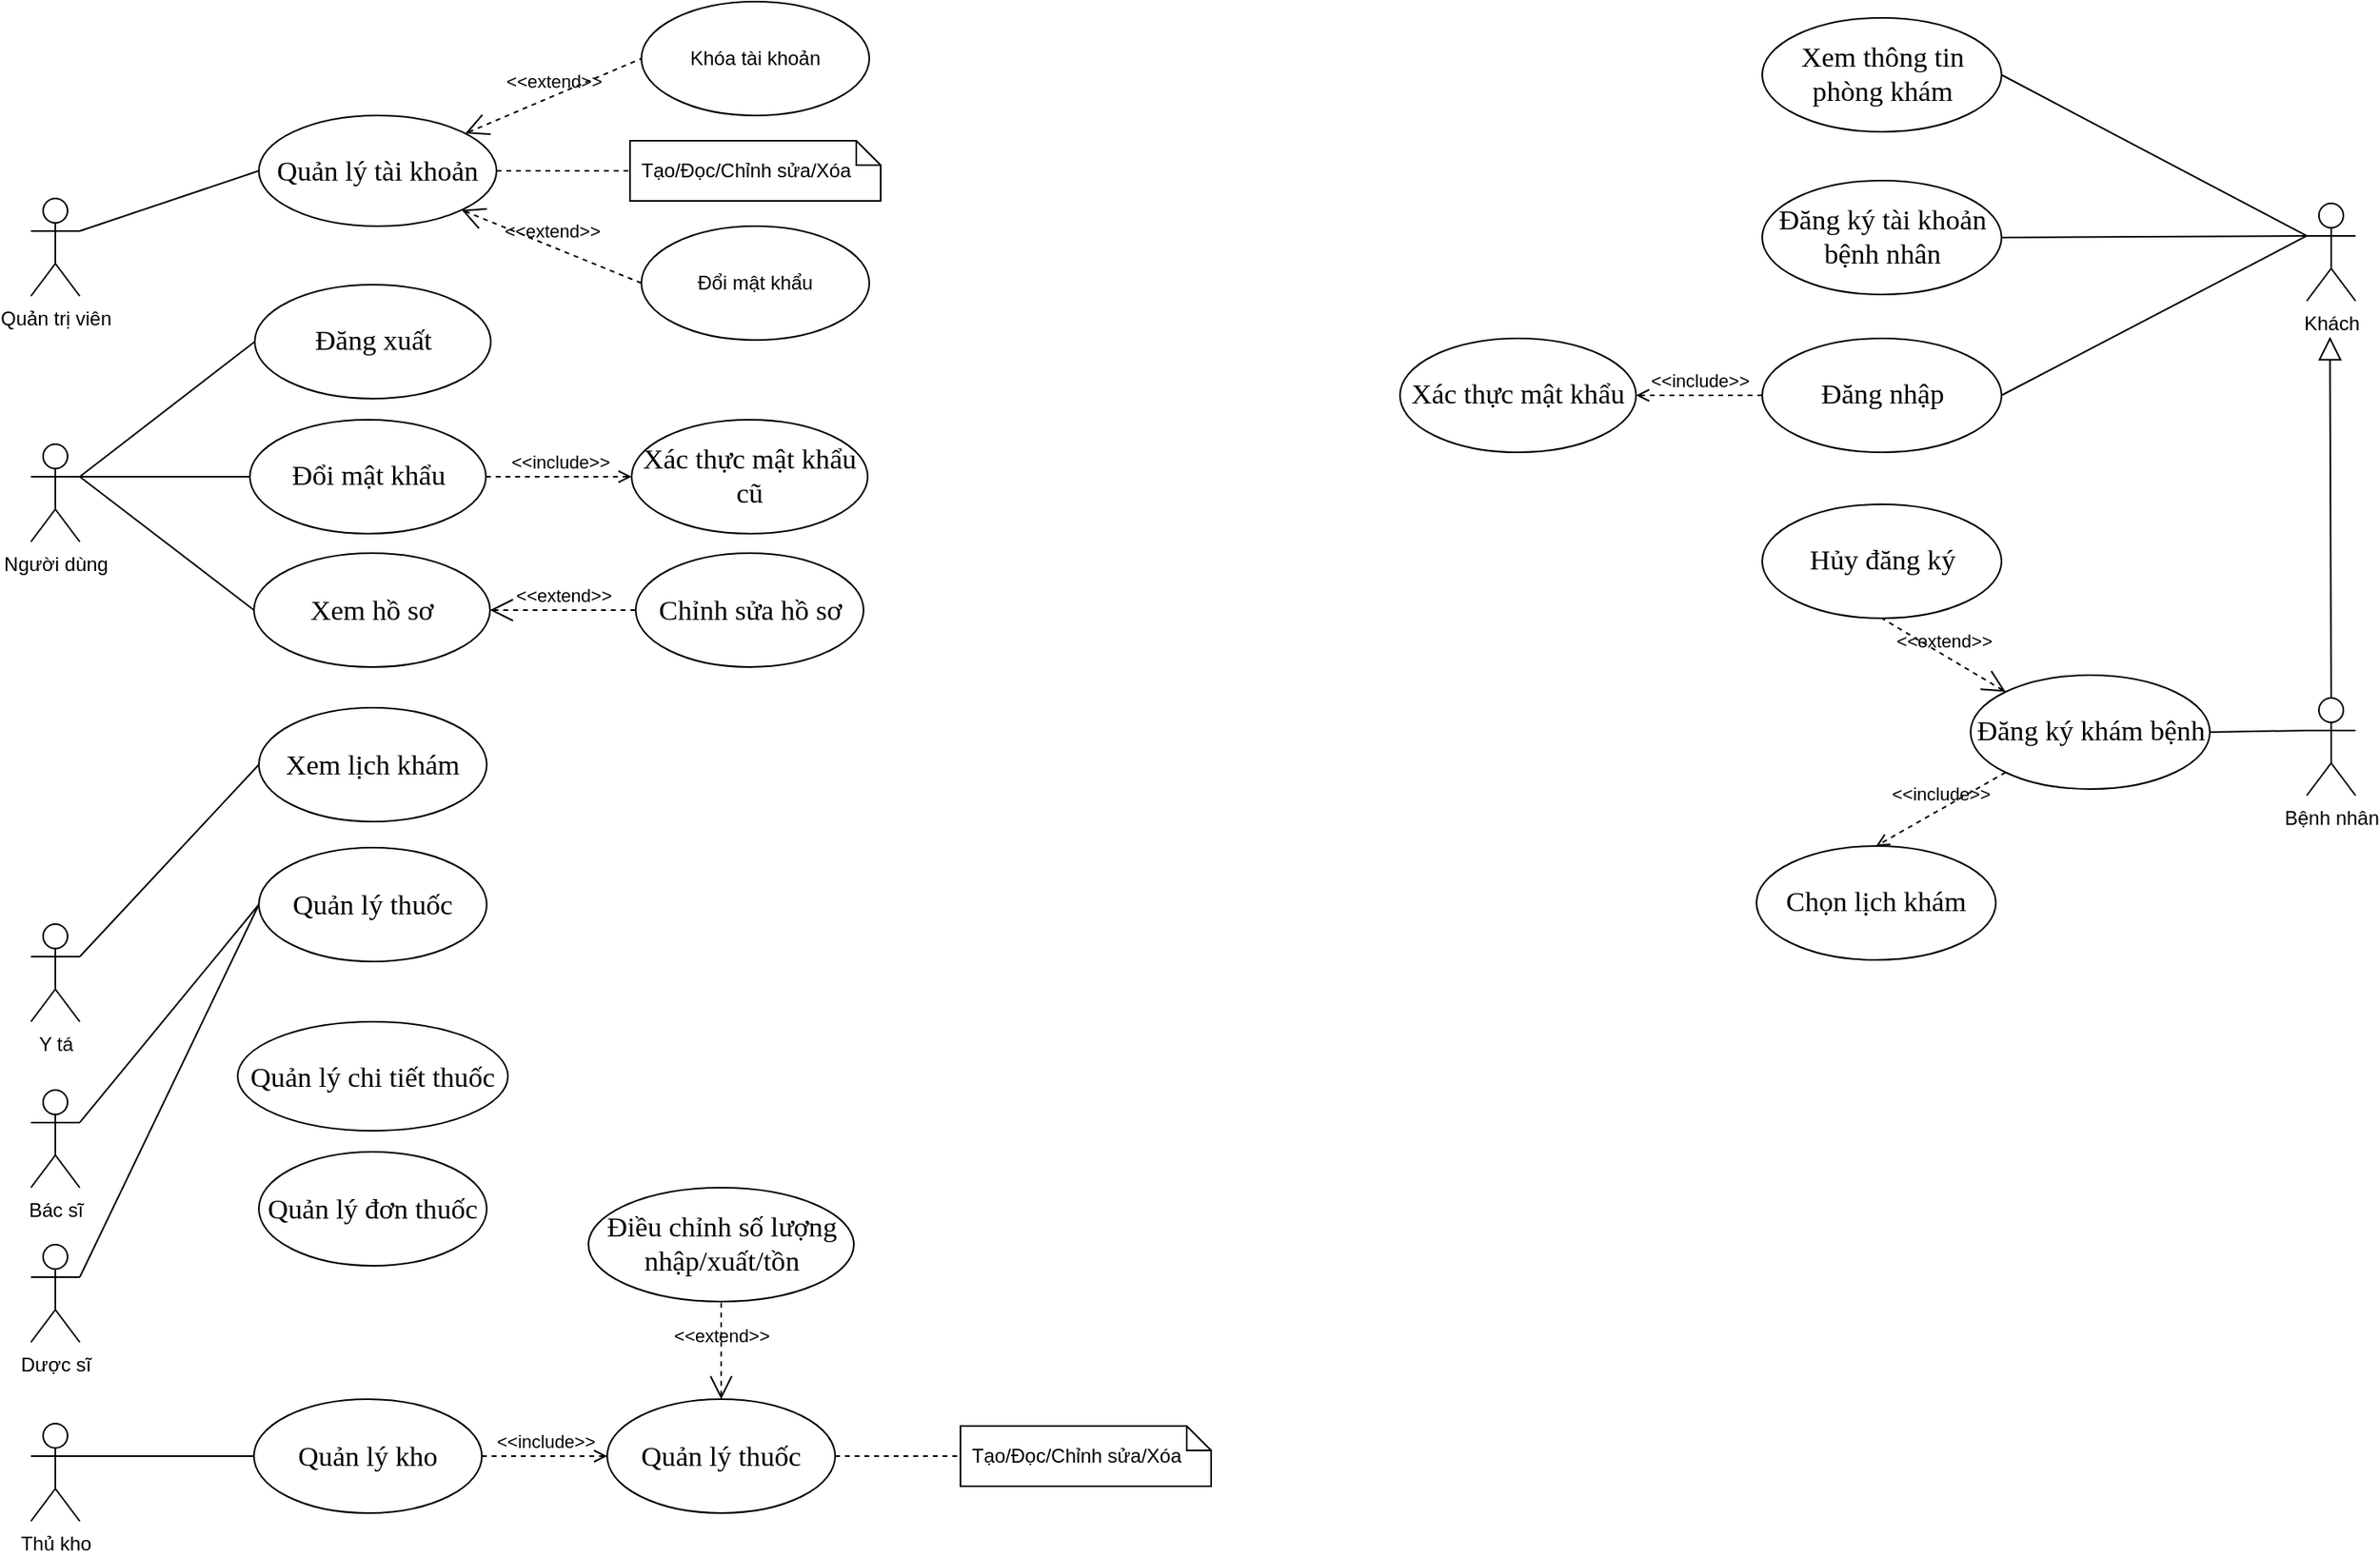 <mxfile>
    <diagram id="-ITIplBQpWQnbig9K1bM" name="ca">
        <mxGraphModel dx="1342" dy="622" grid="0" gridSize="10" guides="1" tooltips="1" connect="1" arrows="1" fold="1" page="1" pageScale="1" pageWidth="850" pageHeight="1100" math="0" shadow="0">
            <root>
                <mxCell id="0"/>
                <mxCell id="1" parent="0"/>
                <mxCell id="21" value="&lt;span lang=&quot;EN-US&quot; style=&quot;font-size: 13.0pt ; line-height: 115% ; font-family: &amp;#34;times new roman&amp;#34; , serif&quot;&gt;Quản&lt;/span&gt;&lt;span style=&quot;font-size: 13.0pt ; line-height: 115% ; font-family: &amp;#34;times new roman&amp;#34; , serif&quot;&gt; lý tài khoản&lt;/span&gt;" style="ellipse;whiteSpace=wrap;html=1;" parent="1" vertex="1">
                    <mxGeometry x="202" y="80" width="146" height="68" as="geometry"/>
                </mxCell>
                <mxCell id="22" value="Quản trị viên" style="shape=umlActor;verticalLabelPosition=bottom;verticalAlign=top;html=1;" parent="1" vertex="1">
                    <mxGeometry x="62" y="131" width="30" height="60" as="geometry"/>
                </mxCell>
                <mxCell id="25" value="&lt;span style=&quot;font-size: 13.0pt ; line-height: 115% ; font-family: &amp;#34;times new roman&amp;#34; , serif&quot;&gt;Xem hồ sơ&lt;/span&gt;" style="ellipse;whiteSpace=wrap;html=1;" parent="1" vertex="1">
                    <mxGeometry x="199" y="349" width="145" height="70" as="geometry"/>
                </mxCell>
                <mxCell id="28" value="Người dùng" style="shape=umlActor;verticalLabelPosition=bottom;verticalAlign=top;html=1;" parent="1" vertex="1">
                    <mxGeometry x="62" y="282" width="30" height="60" as="geometry"/>
                </mxCell>
                <mxCell id="30" value="&lt;span style=&quot;font-size: 13.0pt ; line-height: 115% ; font-family: &amp;#34;times new roman&amp;#34; , serif&quot;&gt;Xem lịch khám&lt;/span&gt;" style="ellipse;whiteSpace=wrap;html=1;" parent="1" vertex="1">
                    <mxGeometry x="202" y="444" width="140" height="70" as="geometry"/>
                </mxCell>
                <mxCell id="32" value="Y tá" style="shape=umlActor;verticalLabelPosition=bottom;verticalAlign=top;html=1;" parent="1" vertex="1">
                    <mxGeometry x="62" y="577" width="30" height="60" as="geometry"/>
                </mxCell>
                <mxCell id="46" value="Bác sĩ" style="shape=umlActor;verticalLabelPosition=bottom;verticalAlign=top;html=1;" parent="1" vertex="1">
                    <mxGeometry x="62" y="679" width="30" height="60" as="geometry"/>
                </mxCell>
                <mxCell id="48" value="&lt;span lang=&quot;EN-US&quot; style=&quot;font-size: 13.0pt ; line-height: 115% ; font-family: &amp;#34;times new roman&amp;#34; , serif&quot;&gt;Quản&lt;/span&gt;&lt;span style=&quot;font-size: 13.0pt ; line-height: 115% ; font-family: &amp;#34;times new roman&amp;#34; , serif&quot;&gt; lý thuốc&lt;/span&gt;" style="ellipse;whiteSpace=wrap;html=1;" parent="1" vertex="1">
                    <mxGeometry x="202" y="530" width="140" height="70" as="geometry"/>
                </mxCell>
                <mxCell id="55" value="Dược sĩ" style="shape=umlActor;verticalLabelPosition=bottom;verticalAlign=top;html=1;" parent="1" vertex="1">
                    <mxGeometry x="62" y="774" width="30" height="60" as="geometry"/>
                </mxCell>
                <mxCell id="59" value="&lt;span lang=&quot;EN-US&quot; style=&quot;font-size: 13.0pt ; line-height: 115% ; font-family: &amp;#34;times new roman&amp;#34; , serif&quot;&gt;Quản&lt;/span&gt;&lt;span style=&quot;font-size: 13.0pt ; line-height: 115% ; font-family: &amp;#34;times new roman&amp;#34; , serif&quot;&gt; lý chi tiết thuốc&lt;/span&gt;" style="ellipse;whiteSpace=wrap;html=1;" parent="1" vertex="1">
                    <mxGeometry x="189" y="637" width="166" height="67" as="geometry"/>
                </mxCell>
                <mxCell id="60" value="&lt;span lang=&quot;EN-US&quot; style=&quot;font-size: 13pt ; line-height: 19.933px ; font-family: &amp;#34;times new roman&amp;#34; , serif&quot;&gt;Quản&lt;/span&gt;&lt;span style=&quot;font-size: 13pt ; line-height: 19.933px ; font-family: &amp;#34;times new roman&amp;#34; , serif&quot;&gt;&amp;nbsp;lý đơn thuốc&lt;/span&gt;" style="ellipse;whiteSpace=wrap;html=1;" parent="1" vertex="1">
                    <mxGeometry x="202" y="717" width="140" height="70" as="geometry"/>
                </mxCell>
                <mxCell id="62" value="" style="edgeStyle=none;html=1;endArrow=none;verticalAlign=bottom;exitX=1;exitY=0.333;exitDx=0;exitDy=0;exitPerimeter=0;entryX=0;entryY=0.5;entryDx=0;entryDy=0;" parent="1" source="22" target="21" edge="1">
                    <mxGeometry width="160" relative="1" as="geometry">
                        <mxPoint x="95" y="154" as="sourcePoint"/>
                        <mxPoint x="375" y="259" as="targetPoint"/>
                    </mxGeometry>
                </mxCell>
                <mxCell id="63" value="" style="edgeStyle=none;html=1;endArrow=none;verticalAlign=bottom;exitX=1;exitY=0.333;exitDx=0;exitDy=0;exitPerimeter=0;entryX=0;entryY=0.5;entryDx=0;entryDy=0;" parent="1" source="28" target="25" edge="1">
                    <mxGeometry width="160" relative="1" as="geometry">
                        <mxPoint x="102" y="281" as="sourcePoint"/>
                        <mxPoint x="212" y="245" as="targetPoint"/>
                    </mxGeometry>
                </mxCell>
                <mxCell id="64" value="" style="edgeStyle=none;html=1;endArrow=none;verticalAlign=bottom;exitX=1;exitY=0.333;exitDx=0;exitDy=0;exitPerimeter=0;entryX=0;entryY=0.5;entryDx=0;entryDy=0;" parent="1" source="32" target="30" edge="1">
                    <mxGeometry width="160" relative="1" as="geometry">
                        <mxPoint x="102" y="489" as="sourcePoint"/>
                        <mxPoint x="212" y="412" as="targetPoint"/>
                    </mxGeometry>
                </mxCell>
                <mxCell id="65" value="" style="edgeStyle=none;html=1;endArrow=none;verticalAlign=bottom;exitX=1;exitY=0.333;exitDx=0;exitDy=0;exitPerimeter=0;entryX=0;entryY=0.5;entryDx=0;entryDy=0;" parent="1" source="46" target="48" edge="1">
                    <mxGeometry width="160" relative="1" as="geometry">
                        <mxPoint x="102" y="607" as="sourcePoint"/>
                        <mxPoint x="212" y="489" as="targetPoint"/>
                    </mxGeometry>
                </mxCell>
                <mxCell id="66" value="" style="edgeStyle=none;html=1;endArrow=none;verticalAlign=bottom;exitX=1;exitY=0.333;exitDx=0;exitDy=0;exitPerimeter=0;entryX=0;entryY=0.5;entryDx=0;entryDy=0;" parent="1" source="55" target="48" edge="1">
                    <mxGeometry width="160" relative="1" as="geometry">
                        <mxPoint x="102" y="709" as="sourcePoint"/>
                        <mxPoint x="212" y="575" as="targetPoint"/>
                    </mxGeometry>
                </mxCell>
                <mxCell id="69" value="&lt;span lang=&quot;EN-US&quot; style=&quot;font-size: 13pt ; line-height: 19.933px ; font-family: &amp;#34;times new roman&amp;#34; , serif&quot;&gt;Quản&lt;/span&gt;&lt;span style=&quot;font-size: 13pt ; line-height: 19.933px ; font-family: &amp;#34;times new roman&amp;#34; , serif&quot;&gt;&amp;nbsp;lý kho&lt;/span&gt;" style="ellipse;whiteSpace=wrap;html=1;" parent="1" vertex="1">
                    <mxGeometry x="199" y="869" width="140" height="70" as="geometry"/>
                </mxCell>
                <mxCell id="70" value="" style="edgeStyle=none;html=1;endArrow=none;verticalAlign=bottom;exitX=1;exitY=0.333;exitDx=0;exitDy=0;exitPerimeter=0;entryX=0;entryY=0.5;entryDx=0;entryDy=0;" parent="1" source="67" target="69" edge="1">
                    <mxGeometry width="160" relative="1" as="geometry">
                        <mxPoint x="102" y="804" as="sourcePoint"/>
                        <mxPoint x="212" y="575" as="targetPoint"/>
                    </mxGeometry>
                </mxCell>
                <mxCell id="67" value="Thủ kho" style="shape=umlActor;verticalLabelPosition=bottom;verticalAlign=top;html=1;" parent="1" vertex="1">
                    <mxGeometry x="62" y="884" width="30" height="60" as="geometry"/>
                </mxCell>
                <mxCell id="84" value="" style="endArrow=none;dashed=1;html=1;entryX=0;entryY=0.5;entryDx=0;entryDy=0;entryPerimeter=0;exitX=1;exitY=0.5;exitDx=0;exitDy=0;" parent="1" source="21" target="91" edge="1">
                    <mxGeometry width="50" height="50" relative="1" as="geometry">
                        <mxPoint x="351" y="108" as="sourcePoint"/>
                        <mxPoint x="395.0" y="114" as="targetPoint"/>
                    </mxGeometry>
                </mxCell>
                <mxCell id="91" value="Tạo/Đọc/Chỉnh sửa/Xóa" style="shape=note;size=15;spacingLeft=5;align=left;whiteSpace=wrap;" parent="1" vertex="1">
                    <mxGeometry x="430" y="95.5" width="154" height="37" as="geometry"/>
                </mxCell>
                <mxCell id="97" value="&lt;span style=&quot;font-size: 13.0pt ; line-height: 115% ; font-family: &amp;#34;times new roman&amp;#34; , serif&quot;&gt;Chỉnh sửa hồ sơ&lt;/span&gt;" style="ellipse;whiteSpace=wrap;html=1;" parent="1" vertex="1">
                    <mxGeometry x="433.5" y="349" width="140" height="70" as="geometry"/>
                </mxCell>
                <mxCell id="98" value="&amp;lt;&amp;lt;extend&amp;gt;&amp;gt;" style="edgeStyle=none;html=1;startArrow=open;endArrow=none;startSize=12;verticalAlign=bottom;dashed=1;labelBackgroundColor=none;exitX=1;exitY=0.5;exitDx=0;exitDy=0;entryX=0;entryY=0.5;entryDx=0;entryDy=0;" parent="1" source="25" target="97" edge="1">
                    <mxGeometry width="160" relative="1" as="geometry">
                        <mxPoint x="363" y="341" as="sourcePoint"/>
                        <mxPoint x="523" y="341" as="targetPoint"/>
                    </mxGeometry>
                </mxCell>
                <mxCell id="102" value="Bệnh nhân" style="shape=umlActor;verticalLabelPosition=bottom;verticalAlign=top;html=1;" parent="1" vertex="1">
                    <mxGeometry x="1460" y="438" width="30" height="60" as="geometry"/>
                </mxCell>
                <mxCell id="103" value="&lt;font face=&quot;times new roman, serif&quot;&gt;&lt;span style=&quot;font-size: 17.333px&quot;&gt;Đăng ký khám bệnh&lt;/span&gt;&lt;/font&gt;" style="ellipse;whiteSpace=wrap;html=1;" parent="1" vertex="1">
                    <mxGeometry x="1253.5" y="424" width="147" height="70" as="geometry"/>
                </mxCell>
                <mxCell id="105" value="" style="edgeStyle=none;html=1;endArrow=none;verticalAlign=bottom;exitX=1;exitY=0.5;exitDx=0;exitDy=0;entryX=0;entryY=0.333;entryDx=0;entryDy=0;entryPerimeter=0;" parent="1" source="103" target="102" edge="1">
                    <mxGeometry width="160" relative="1" as="geometry">
                        <mxPoint x="790.5" y="608" as="sourcePoint"/>
                        <mxPoint x="900.5" y="474" as="targetPoint"/>
                    </mxGeometry>
                </mxCell>
                <mxCell id="107" value="&lt;font face=&quot;times new roman, serif&quot;&gt;&lt;span style=&quot;font-size: 17.333px&quot;&gt;Chọn lịch khám&lt;/span&gt;&lt;/font&gt;" style="ellipse;whiteSpace=wrap;html=1;" parent="1" vertex="1">
                    <mxGeometry x="1122" y="529" width="147" height="70" as="geometry"/>
                </mxCell>
                <mxCell id="108" value="&amp;lt;&amp;lt;include&amp;gt;&amp;gt;" style="edgeStyle=none;html=1;endArrow=open;verticalAlign=bottom;dashed=1;labelBackgroundColor=none;entryX=0.5;entryY=0;entryDx=0;entryDy=0;exitX=0;exitY=1;exitDx=0;exitDy=0;" parent="1" source="103" target="107" edge="1">
                    <mxGeometry width="160" relative="1" as="geometry">
                        <mxPoint x="983.5" y="511" as="sourcePoint"/>
                        <mxPoint x="1143.5" y="511" as="targetPoint"/>
                    </mxGeometry>
                </mxCell>
                <mxCell id="111" value="&lt;span style=&quot;text-align: left&quot;&gt;Khóa tài khoản&lt;/span&gt;" style="ellipse;whiteSpace=wrap;html=1;" parent="1" vertex="1">
                    <mxGeometry x="437" y="10" width="140" height="70" as="geometry"/>
                </mxCell>
                <mxCell id="112" value="&amp;lt;&amp;lt;extend&amp;gt;&amp;gt;" style="edgeStyle=none;html=1;startArrow=open;endArrow=none;startSize=12;verticalAlign=bottom;dashed=1;labelBackgroundColor=none;entryX=0;entryY=0.5;entryDx=0;entryDy=0;" parent="1" source="21" target="111" edge="1">
                    <mxGeometry width="160" relative="1" as="geometry">
                        <mxPoint x="347" y="115" as="sourcePoint"/>
                        <mxPoint x="523" y="151" as="targetPoint"/>
                    </mxGeometry>
                </mxCell>
                <mxCell id="119" value="&lt;span style=&quot;text-align: left&quot;&gt;Đổi mật khẩu&lt;/span&gt;" style="ellipse;whiteSpace=wrap;html=1;" parent="1" vertex="1">
                    <mxGeometry x="437" y="148" width="140" height="70" as="geometry"/>
                </mxCell>
                <mxCell id="120" value="&amp;lt;&amp;lt;extend&amp;gt;&amp;gt;" style="edgeStyle=none;html=1;startArrow=open;endArrow=none;startSize=12;verticalAlign=bottom;dashed=1;labelBackgroundColor=none;entryX=0;entryY=0.5;entryDx=0;entryDy=0;exitX=1;exitY=1;exitDx=0;exitDy=0;" parent="1" source="21" target="119" edge="1">
                    <mxGeometry width="160" relative="1" as="geometry">
                        <mxPoint x="340.848" y="102.105" as="sourcePoint"/>
                        <mxPoint x="533" y="161" as="targetPoint"/>
                    </mxGeometry>
                </mxCell>
                <mxCell id="123" value="&lt;font face=&quot;times new roman, serif&quot;&gt;&lt;span style=&quot;font-size: 17.333px&quot;&gt;Hủy đăng ký&lt;/span&gt;&lt;/font&gt;" style="ellipse;whiteSpace=wrap;html=1;" parent="1" vertex="1">
                    <mxGeometry x="1125.5" y="319" width="147" height="70" as="geometry"/>
                </mxCell>
                <mxCell id="124" value="&amp;lt;&amp;lt;extend&amp;gt;&amp;gt;" style="edgeStyle=none;html=1;startArrow=open;endArrow=none;startSize=12;verticalAlign=bottom;dashed=1;labelBackgroundColor=none;exitX=0;exitY=0;exitDx=0;exitDy=0;entryX=0.5;entryY=1;entryDx=0;entryDy=0;" parent="1" source="103" target="123" edge="1">
                    <mxGeometry width="160" relative="1" as="geometry">
                        <mxPoint x="1045.5" y="310" as="sourcePoint"/>
                        <mxPoint x="1135.5" y="310" as="targetPoint"/>
                    </mxGeometry>
                </mxCell>
                <mxCell id="131" value="&lt;font face=&quot;times new roman, serif&quot;&gt;&lt;span style=&quot;font-size: 17.333px&quot;&gt;Đăng ký tài khoản bệnh nhân&lt;/span&gt;&lt;/font&gt;" style="ellipse;whiteSpace=wrap;html=1;" parent="1" vertex="1">
                    <mxGeometry x="1125.5" y="120" width="147" height="70" as="geometry"/>
                </mxCell>
                <mxCell id="132" value="Khách" style="shape=umlActor;verticalLabelPosition=bottom;verticalAlign=top;html=1;" parent="1" vertex="1">
                    <mxGeometry x="1460" y="134" width="30" height="60" as="geometry"/>
                </mxCell>
                <mxCell id="133" value="" style="edgeStyle=none;html=1;endArrow=none;verticalAlign=bottom;entryX=0;entryY=0.333;entryDx=0;entryDy=0;entryPerimeter=0;exitX=1;exitY=0.5;exitDx=0;exitDy=0;" parent="1" source="131" target="132" edge="1">
                    <mxGeometry width="160" relative="1" as="geometry">
                        <mxPoint x="1097" y="223" as="sourcePoint"/>
                        <mxPoint x="1257" y="223" as="targetPoint"/>
                    </mxGeometry>
                </mxCell>
                <mxCell id="134" value="&lt;font face=&quot;times new roman, serif&quot;&gt;&lt;span style=&quot;font-size: 17.333px&quot;&gt;Đăng nhập&lt;/span&gt;&lt;/font&gt;" style="ellipse;whiteSpace=wrap;html=1;" parent="1" vertex="1">
                    <mxGeometry x="1125.5" y="217" width="147" height="70" as="geometry"/>
                </mxCell>
                <mxCell id="138" value="" style="edgeStyle=none;html=1;endArrow=none;verticalAlign=bottom;entryX=0;entryY=0.333;entryDx=0;entryDy=0;entryPerimeter=0;exitX=1;exitY=0.5;exitDx=0;exitDy=0;" parent="1" source="134" target="132" edge="1">
                    <mxGeometry width="160" relative="1" as="geometry">
                        <mxPoint x="1282.5" y="99" as="sourcePoint"/>
                        <mxPoint x="1470" y="164" as="targetPoint"/>
                    </mxGeometry>
                </mxCell>
                <mxCell id="139" value="" style="edgeStyle=none;html=1;endArrow=block;endFill=0;endSize=12;verticalAlign=bottom;exitX=0.5;exitY=0;exitDx=0;exitDy=0;exitPerimeter=0;" parent="1" source="102" edge="1">
                    <mxGeometry width="160" relative="1" as="geometry">
                        <mxPoint x="1474.29" y="438" as="sourcePoint"/>
                        <mxPoint x="1474.29" y="216" as="targetPoint"/>
                        <Array as="points">
                            <mxPoint x="1474.29" y="238"/>
                        </Array>
                    </mxGeometry>
                </mxCell>
                <mxCell id="141" value="&lt;font face=&quot;times new roman, serif&quot;&gt;&lt;span style=&quot;font-size: 17.333px&quot;&gt;Đăng xuất&lt;/span&gt;&lt;/font&gt;" style="ellipse;whiteSpace=wrap;html=1;" parent="1" vertex="1">
                    <mxGeometry x="199.5" y="184" width="145" height="70" as="geometry"/>
                </mxCell>
                <mxCell id="142" value="" style="edgeStyle=none;html=1;endArrow=none;verticalAlign=bottom;exitX=1;exitY=0.333;exitDx=0;exitDy=0;exitPerimeter=0;entryX=0;entryY=0.5;entryDx=0;entryDy=0;" parent="1" source="28" target="141" edge="1">
                    <mxGeometry width="160" relative="1" as="geometry">
                        <mxPoint x="117" y="276" as="sourcePoint"/>
                        <mxPoint x="227" y="323" as="targetPoint"/>
                    </mxGeometry>
                </mxCell>
                <mxCell id="145" value="&lt;font face=&quot;times new roman, serif&quot;&gt;&lt;span style=&quot;font-size: 17.333px&quot;&gt;Xem thông tin phòng khám&lt;/span&gt;&lt;/font&gt;" style="ellipse;whiteSpace=wrap;html=1;" parent="1" vertex="1">
                    <mxGeometry x="1125.5" y="20" width="147" height="70" as="geometry"/>
                </mxCell>
                <mxCell id="147" value="" style="edgeStyle=none;html=1;endArrow=none;verticalAlign=bottom;exitX=1;exitY=0.5;exitDx=0;exitDy=0;entryX=0;entryY=0.333;entryDx=0;entryDy=0;entryPerimeter=0;" parent="1" source="145" target="132" edge="1">
                    <mxGeometry width="160" relative="1" as="geometry">
                        <mxPoint x="1282.5" y="165" as="sourcePoint"/>
                        <mxPoint x="1454" y="90" as="targetPoint"/>
                    </mxGeometry>
                </mxCell>
                <mxCell id="148" value="&lt;font face=&quot;times new roman, serif&quot;&gt;&lt;span style=&quot;font-size: 17.333px&quot;&gt;Đổi mật khẩu&lt;/span&gt;&lt;/font&gt;" style="ellipse;whiteSpace=wrap;html=1;" parent="1" vertex="1">
                    <mxGeometry x="196.5" y="267" width="145" height="70" as="geometry"/>
                </mxCell>
                <mxCell id="149" value="" style="edgeStyle=none;html=1;endArrow=none;verticalAlign=bottom;exitX=1;exitY=0.333;exitDx=0;exitDy=0;exitPerimeter=0;entryX=0;entryY=0.5;entryDx=0;entryDy=0;" parent="1" source="28" target="148" edge="1">
                    <mxGeometry width="160" relative="1" as="geometry">
                        <mxPoint x="102" y="274" as="sourcePoint"/>
                        <mxPoint x="209.5" y="229" as="targetPoint"/>
                    </mxGeometry>
                </mxCell>
                <mxCell id="150" value="&lt;font face=&quot;times new roman, serif&quot;&gt;&lt;span style=&quot;font-size: 17.333px&quot;&gt;Xác thực mật khẩu cũ&lt;/span&gt;&lt;/font&gt;" style="ellipse;whiteSpace=wrap;html=1;" parent="1" vertex="1">
                    <mxGeometry x="431" y="267" width="145" height="70" as="geometry"/>
                </mxCell>
                <mxCell id="151" value="&amp;lt;&amp;lt;include&amp;gt;&amp;gt;" style="edgeStyle=none;html=1;endArrow=open;verticalAlign=bottom;dashed=1;labelBackgroundColor=none;exitX=1;exitY=0.5;exitDx=0;exitDy=0;entryX=0;entryY=0.5;entryDx=0;entryDy=0;" parent="1" source="148" target="150" edge="1">
                    <mxGeometry width="160" relative="1" as="geometry">
                        <mxPoint x="430.001" y="435.002" as="sourcePoint"/>
                        <mxPoint x="420" y="302" as="targetPoint"/>
                    </mxGeometry>
                </mxCell>
                <mxCell id="153" value="&lt;font face=&quot;times new roman, serif&quot;&gt;&lt;span style=&quot;font-size: 17.333px&quot;&gt;Xác thực mật khẩu&lt;/span&gt;&lt;/font&gt;" style="ellipse;whiteSpace=wrap;html=1;" parent="1" vertex="1">
                    <mxGeometry x="903" y="217" width="145" height="70" as="geometry"/>
                </mxCell>
                <mxCell id="154" value="&amp;lt;&amp;lt;include&amp;gt;&amp;gt;" style="edgeStyle=none;html=1;endArrow=open;verticalAlign=bottom;dashed=1;labelBackgroundColor=none;exitX=0;exitY=0.5;exitDx=0;exitDy=0;entryX=1;entryY=0.5;entryDx=0;entryDy=0;" parent="1" source="134" target="153" edge="1">
                    <mxGeometry width="160" relative="1" as="geometry">
                        <mxPoint x="871.5" y="-128" as="sourcePoint"/>
                        <mxPoint x="961.0" y="-128" as="targetPoint"/>
                    </mxGeometry>
                </mxCell>
                <mxCell id="157" value="&lt;span lang=&quot;EN-US&quot; style=&quot;font-size: 13.0pt ; line-height: 115% ; font-family: &amp;#34;times new roman&amp;#34; , serif&quot;&gt;Quản&lt;/span&gt;&lt;span style=&quot;font-size: 13.0pt ; line-height: 115% ; font-family: &amp;#34;times new roman&amp;#34; , serif&quot;&gt; lý thuốc&lt;/span&gt;" style="ellipse;whiteSpace=wrap;html=1;" parent="1" vertex="1">
                    <mxGeometry x="416" y="869" width="140" height="70" as="geometry"/>
                </mxCell>
                <mxCell id="158" value="&amp;lt;&amp;lt;include&amp;gt;&amp;gt;" style="edgeStyle=none;html=1;endArrow=open;verticalAlign=bottom;dashed=1;labelBackgroundColor=none;entryX=0;entryY=0.5;entryDx=0;entryDy=0;exitX=1;exitY=0.5;exitDx=0;exitDy=0;" parent="1" source="69" target="157" edge="1">
                    <mxGeometry width="160" relative="1" as="geometry">
                        <mxPoint x="764.721" y="933.602" as="sourcePoint"/>
                        <mxPoint x="685.5" y="979" as="targetPoint"/>
                    </mxGeometry>
                </mxCell>
                <mxCell id="159" value="Tạo/Đọc/Chỉnh sửa/Xóa" style="shape=note;size=15;spacingLeft=5;align=left;whiteSpace=wrap;" parent="1" vertex="1">
                    <mxGeometry x="633" y="885.5" width="154" height="37" as="geometry"/>
                </mxCell>
                <mxCell id="160" value="" style="endArrow=none;dashed=1;html=1;entryX=0;entryY=0.5;entryDx=0;entryDy=0;entryPerimeter=0;exitX=1;exitY=0.5;exitDx=0;exitDy=0;" parent="1" source="157" target="159" edge="1">
                    <mxGeometry width="50" height="50" relative="1" as="geometry">
                        <mxPoint x="556.0" y="817" as="sourcePoint"/>
                        <mxPoint x="638.0" y="817.0" as="targetPoint"/>
                    </mxGeometry>
                </mxCell>
                <mxCell id="161" value="&lt;span style=&quot;font-family: &amp;#34;times new roman&amp;#34; , serif ; font-size: 17.333px&quot;&gt;Điều chỉnh số lượng nhập/xuất/tồn&lt;/span&gt;" style="ellipse;whiteSpace=wrap;html=1;" parent="1" vertex="1">
                    <mxGeometry x="404.5" y="739" width="163" height="70" as="geometry"/>
                </mxCell>
                <mxCell id="162" value="&amp;lt;&amp;lt;extend&amp;gt;&amp;gt;" style="edgeStyle=none;html=1;startArrow=open;endArrow=none;startSize=12;verticalAlign=bottom;dashed=1;labelBackgroundColor=none;entryX=0.5;entryY=1;entryDx=0;entryDy=0;" parent="1" source="157" target="161" edge="1">
                    <mxGeometry width="160" relative="1" as="geometry">
                        <mxPoint x="354" y="394.0" as="sourcePoint"/>
                        <mxPoint x="555" y="834" as="targetPoint"/>
                    </mxGeometry>
                </mxCell>
            </root>
        </mxGraphModel>
    </diagram>
</mxfile>